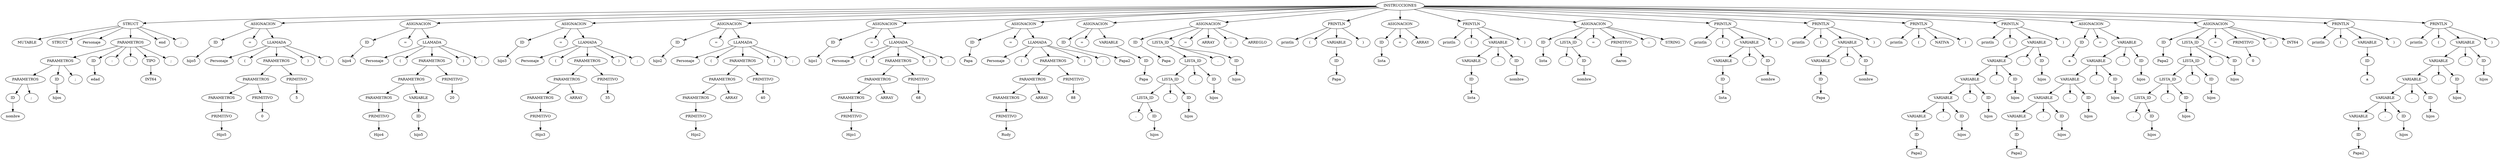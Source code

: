 digraph {
n0[label="INSTRUCCIONES"];
n1[label="STRUCT"];
n0->n1;
n2[label="MUTABLE"];
n1->n2;
n3[label="STRUCT"];
n1->n3;
n4[label="Personaje"];
n1->n4;
n5[label="PARAMETROS"];
n1->n5;
n6[label="PARAMETROS"];
n5->n6;
n7[label="PARAMETROS"];
n6->n7;
n8[label="ID"];
n7->n8;
n9[label="nombre"];
n8->n9;
n10[label=";"];
n7->n10;
n11[label="ID"];
n6->n11;
n12[label="hijos"];
n11->n12;
n13[label=";"];
n6->n13;
n14[label="ID"];
n5->n14;
n15[label="edad"];
n14->n15;
n16[label=":"];
n5->n16;
n17[label=":"];
n5->n17;
n18[label="TIPO"];
n5->n18;
n19[label="INT64"];
n18->n19;
n20[label=";"];
n5->n20;
n21[label="end"];
n1->n21;
n22[label=";"];
n1->n22;
n23[label="ASIGNACION"];
n0->n23;
n24[label="ID"];
n23->n24;
n25[label="hijo5"];
n24->n25;
n26[label="="];
n23->n26;
n27[label="LLAMADA"];
n23->n27;
n28[label="Personaje"];
n27->n28;
n29[label="("];
n27->n29;
n30[label="PARAMETROS"];
n27->n30;
n31[label="PARAMETROS"];
n30->n31;
n32[label="PARAMETROS"];
n31->n32;
n33[label="PRIMITIVO"];
n32->n33;
n34[label="Hijo5"];
n33->n34;
n35[label="PRIMITIVO"];
n31->n35;
n36[label="0"];
n35->n36;
n37[label="PRIMITIVO"];
n30->n37;
n38[label="5"];
n37->n38;
n39[label=")"];
n27->n39;
n40[label=";"];
n27->n40;
n41[label="ASIGNACION"];
n0->n41;
n42[label="ID"];
n41->n42;
n43[label="hijo4"];
n42->n43;
n44[label="="];
n41->n44;
n45[label="LLAMADA"];
n41->n45;
n46[label="Personaje"];
n45->n46;
n47[label="("];
n45->n47;
n48[label="PARAMETROS"];
n45->n48;
n49[label="PARAMETROS"];
n48->n49;
n50[label="PARAMETROS"];
n49->n50;
n51[label="PRIMITIVO"];
n50->n51;
n52[label="Hijo4"];
n51->n52;
n53[label="VARIABLE"];
n49->n53;
n54[label="ID"];
n53->n54;
n55[label="hijo5"];
n54->n55;
n56[label="PRIMITIVO"];
n48->n56;
n57[label="20"];
n56->n57;
n58[label=")"];
n45->n58;
n59[label=";"];
n45->n59;
n60[label="ASIGNACION"];
n0->n60;
n61[label="ID"];
n60->n61;
n62[label="hijo3"];
n61->n62;
n63[label="="];
n60->n63;
n64[label="LLAMADA"];
n60->n64;
n65[label="Personaje"];
n64->n65;
n66[label="("];
n64->n66;
n67[label="PARAMETROS"];
n64->n67;
n68[label="PARAMETROS"];
n67->n68;
n69[label="PARAMETROS"];
n68->n69;
n70[label="PRIMITIVO"];
n69->n70;
n71[label="Hijo3"];
n70->n71;
n72[label="ARRAY"];
n68->n72;
n73[label="PRIMITIVO"];
n67->n73;
n74[label="35"];
n73->n74;
n75[label=")"];
n64->n75;
n76[label=";"];
n64->n76;
n77[label="ASIGNACION"];
n0->n77;
n78[label="ID"];
n77->n78;
n79[label="hijo2"];
n78->n79;
n80[label="="];
n77->n80;
n81[label="LLAMADA"];
n77->n81;
n82[label="Personaje"];
n81->n82;
n83[label="("];
n81->n83;
n84[label="PARAMETROS"];
n81->n84;
n85[label="PARAMETROS"];
n84->n85;
n86[label="PARAMETROS"];
n85->n86;
n87[label="PRIMITIVO"];
n86->n87;
n88[label="Hijo2"];
n87->n88;
n89[label="ARRAY"];
n85->n89;
n90[label="PRIMITIVO"];
n84->n90;
n91[label="40"];
n90->n91;
n92[label=")"];
n81->n92;
n93[label=";"];
n81->n93;
n94[label="ASIGNACION"];
n0->n94;
n95[label="ID"];
n94->n95;
n96[label="hijo1"];
n95->n96;
n97[label="="];
n94->n97;
n98[label="LLAMADA"];
n94->n98;
n99[label="Personaje"];
n98->n99;
n100[label="("];
n98->n100;
n101[label="PARAMETROS"];
n98->n101;
n102[label="PARAMETROS"];
n101->n102;
n103[label="PARAMETROS"];
n102->n103;
n104[label="PRIMITIVO"];
n103->n104;
n105[label="Hijo1"];
n104->n105;
n106[label="ARRAY"];
n102->n106;
n107[label="PRIMITIVO"];
n101->n107;
n108[label="68"];
n107->n108;
n109[label=")"];
n98->n109;
n110[label=";"];
n98->n110;
n111[label="ASIGNACION"];
n0->n111;
n112[label="ID"];
n111->n112;
n113[label="Papa"];
n112->n113;
n114[label="="];
n111->n114;
n115[label="LLAMADA"];
n111->n115;
n116[label="Personaje"];
n115->n116;
n117[label="("];
n115->n117;
n118[label="PARAMETROS"];
n115->n118;
n119[label="PARAMETROS"];
n118->n119;
n120[label="PARAMETROS"];
n119->n120;
n121[label="PRIMITIVO"];
n120->n121;
n122[label="Rudy"];
n121->n122;
n123[label="ARRAY"];
n119->n123;
n124[label="PRIMITIVO"];
n118->n124;
n125[label="88"];
n124->n125;
n126[label=")"];
n115->n126;
n127[label=";"];
n115->n127;
n128[label="ASIGNACION"];
n0->n128;
n129[label="ID"];
n128->n129;
n130[label="Papa2"];
n129->n130;
n131[label="="];
n128->n131;
n132[label="VARIABLE"];
n128->n132;
n133[label="ID"];
n132->n133;
n134[label="Papa"];
n133->n134;
n135[label="ASIGNACION"];
n0->n135;
n136[label="ID"];
n135->n136;
n137[label="Papa"];
n136->n137;
n138[label="LISTA_ID"];
n135->n138;
n139[label="LISTA_ID"];
n138->n139;
n140[label="LISTA_ID"];
n139->n140;
n141[label="LISTA_ID"];
n140->n141;
n142[label="."];
n141->n142;
n143[label="ID"];
n141->n143;
n144[label="hijos"];
n143->n144;
n145[label="."];
n140->n145;
n146[label="ID"];
n140->n146;
n147[label="hijos"];
n146->n147;
n148[label="."];
n139->n148;
n149[label="ID"];
n139->n149;
n150[label="hijos"];
n149->n150;
n151[label="."];
n138->n151;
n152[label="ID"];
n138->n152;
n153[label="hijos"];
n152->n153;
n154[label="="];
n135->n154;
n155[label="ARRAY"];
n135->n155;
n156[label="::"];
n135->n156;
n157[label="ARREGLO"];
n135->n157;
n158[label="PRINTLN"];
n0->n158;
n159[label="println"];
n158->n159;
n160[label="("];
n158->n160;
n161[label="VARIABLE"];
n158->n161;
n162[label="ID"];
n161->n162;
n163[label="Papa"];
n162->n163;
n164[label=")"];
n158->n164;
n165[label="ASIGNACION"];
n0->n165;
n166[label="ID"];
n165->n166;
n167[label="lista"];
n166->n167;
n168[label="="];
n165->n168;
n169[label="ARRAY"];
n165->n169;
n170[label="PRINTLN"];
n0->n170;
n171[label="println"];
n170->n171;
n172[label="("];
n170->n172;
n173[label="VARIABLE"];
n170->n173;
n174[label="VARIABLE"];
n173->n174;
n175[label="ID"];
n174->n175;
n176[label="lista"];
n175->n176;
n177[label="."];
n173->n177;
n178[label="ID"];
n173->n178;
n179[label="nombre"];
n178->n179;
n180[label=")"];
n170->n180;
n181[label="ASIGNACION"];
n0->n181;
n182[label="ID"];
n181->n182;
n183[label="lista"];
n182->n183;
n184[label="LISTA_ID"];
n181->n184;
n185[label="."];
n184->n185;
n186[label="ID"];
n184->n186;
n187[label="nombre"];
n186->n187;
n188[label="="];
n181->n188;
n189[label="PRIMITIVO"];
n181->n189;
n190[label="Aaron"];
n189->n190;
n191[label="::"];
n181->n191;
n192[label="STRING"];
n181->n192;
n193[label="PRINTLN"];
n0->n193;
n194[label="println"];
n193->n194;
n195[label="("];
n193->n195;
n196[label="VARIABLE"];
n193->n196;
n197[label="VARIABLE"];
n196->n197;
n198[label="ID"];
n197->n198;
n199[label="lista"];
n198->n199;
n200[label="."];
n196->n200;
n201[label="ID"];
n196->n201;
n202[label="nombre"];
n201->n202;
n203[label=")"];
n193->n203;
n204[label="PRINTLN"];
n0->n204;
n205[label="println"];
n204->n205;
n206[label="("];
n204->n206;
n207[label="VARIABLE"];
n204->n207;
n208[label="VARIABLE"];
n207->n208;
n209[label="ID"];
n208->n209;
n210[label="Papa"];
n209->n210;
n211[label="."];
n207->n211;
n212[label="ID"];
n207->n212;
n213[label="nombre"];
n212->n213;
n214[label=")"];
n204->n214;
n215[label="PRINTLN"];
n0->n215;
n216[label="println"];
n215->n216;
n217[label="("];
n215->n217;
n218[label="NATIVA"];
n215->n218;
n219[label=")"];
n215->n219;
n220[label="PRINTLN"];
n0->n220;
n221[label="println"];
n220->n221;
n222[label="("];
n220->n222;
n223[label="VARIABLE"];
n220->n223;
n224[label="VARIABLE"];
n223->n224;
n225[label="VARIABLE"];
n224->n225;
n226[label="VARIABLE"];
n225->n226;
n227[label="VARIABLE"];
n226->n227;
n228[label="ID"];
n227->n228;
n229[label="Papa2"];
n228->n229;
n230[label="."];
n226->n230;
n231[label="ID"];
n226->n231;
n232[label="hijos"];
n231->n232;
n233[label="."];
n225->n233;
n234[label="ID"];
n225->n234;
n235[label="hijos"];
n234->n235;
n236[label="."];
n224->n236;
n237[label="ID"];
n224->n237;
n238[label="hijos"];
n237->n238;
n239[label="."];
n223->n239;
n240[label="ID"];
n223->n240;
n241[label="hijos"];
n240->n241;
n242[label=")"];
n220->n242;
n243[label="ASIGNACION"];
n0->n243;
n244[label="ID"];
n243->n244;
n245[label="a"];
n244->n245;
n246[label="="];
n243->n246;
n247[label="VARIABLE"];
n243->n247;
n248[label="VARIABLE"];
n247->n248;
n249[label="VARIABLE"];
n248->n249;
n250[label="VARIABLE"];
n249->n250;
n251[label="VARIABLE"];
n250->n251;
n252[label="ID"];
n251->n252;
n253[label="Papa2"];
n252->n253;
n254[label="."];
n250->n254;
n255[label="ID"];
n250->n255;
n256[label="hijos"];
n255->n256;
n257[label="."];
n249->n257;
n258[label="ID"];
n249->n258;
n259[label="hijos"];
n258->n259;
n260[label="."];
n248->n260;
n261[label="ID"];
n248->n261;
n262[label="hijos"];
n261->n262;
n263[label="."];
n247->n263;
n264[label="ID"];
n247->n264;
n265[label="hijos"];
n264->n265;
n266[label="ASIGNACION"];
n0->n266;
n267[label="ID"];
n266->n267;
n268[label="Papa2"];
n267->n268;
n269[label="LISTA_ID"];
n266->n269;
n270[label="LISTA_ID"];
n269->n270;
n271[label="LISTA_ID"];
n270->n271;
n272[label="LISTA_ID"];
n271->n272;
n273[label="."];
n272->n273;
n274[label="ID"];
n272->n274;
n275[label="hijos"];
n274->n275;
n276[label="."];
n271->n276;
n277[label="ID"];
n271->n277;
n278[label="hijos"];
n277->n278;
n279[label="."];
n270->n279;
n280[label="ID"];
n270->n280;
n281[label="hijos"];
n280->n281;
n282[label="."];
n269->n282;
n283[label="ID"];
n269->n283;
n284[label="hijos"];
n283->n284;
n285[label="="];
n266->n285;
n286[label="PRIMITIVO"];
n266->n286;
n287[label="0"];
n286->n287;
n288[label="::"];
n266->n288;
n289[label="INT64"];
n266->n289;
n290[label="PRINTLN"];
n0->n290;
n291[label="println"];
n290->n291;
n292[label="("];
n290->n292;
n293[label="VARIABLE"];
n290->n293;
n294[label="ID"];
n293->n294;
n295[label="a"];
n294->n295;
n296[label=")"];
n290->n296;
n297[label="PRINTLN"];
n0->n297;
n298[label="println"];
n297->n298;
n299[label="("];
n297->n299;
n300[label="VARIABLE"];
n297->n300;
n301[label="VARIABLE"];
n300->n301;
n302[label="VARIABLE"];
n301->n302;
n303[label="VARIABLE"];
n302->n303;
n304[label="VARIABLE"];
n303->n304;
n305[label="ID"];
n304->n305;
n306[label="Papa2"];
n305->n306;
n307[label="."];
n303->n307;
n308[label="ID"];
n303->n308;
n309[label="hijos"];
n308->n309;
n310[label="."];
n302->n310;
n311[label="ID"];
n302->n311;
n312[label="hijos"];
n311->n312;
n313[label="."];
n301->n313;
n314[label="ID"];
n301->n314;
n315[label="hijos"];
n314->n315;
n316[label="."];
n300->n316;
n317[label="ID"];
n300->n317;
n318[label="hijos"];
n317->n318;
n319[label=")"];
n297->n319;
}